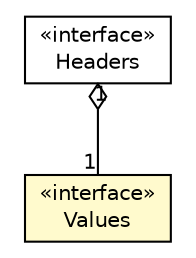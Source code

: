 #!/usr/local/bin/dot
#
# Class diagram 
# Generated by UMLGraph version R5_6-24-gf6e263 (http://www.umlgraph.org/)
#

digraph G {
	edge [fontname="Helvetica",fontsize=10,labelfontname="Helvetica",labelfontsize=10];
	node [fontname="Helvetica",fontsize=10,shape=plaintext];
	nodesep=0.25;
	ranksep=0.5;
	// io.werval.api.http.Headers
	c19858 [label=<<table title="io.werval.api.http.Headers" border="0" cellborder="1" cellspacing="0" cellpadding="2" port="p" href="./Headers.html">
		<tr><td><table border="0" cellspacing="0" cellpadding="1">
<tr><td align="center" balign="center"> &#171;interface&#187; </td></tr>
<tr><td align="center" balign="center"> Headers </td></tr>
		</table></td></tr>
		</table>>, URL="./Headers.html", fontname="Helvetica", fontcolor="black", fontsize=10.0];
	// io.werval.api.http.Headers.Values
	c19860 [label=<<table title="io.werval.api.http.Headers.Values" border="0" cellborder="1" cellspacing="0" cellpadding="2" port="p" bgcolor="lemonChiffon" href="./Headers.Values.html">
		<tr><td><table border="0" cellspacing="0" cellpadding="1">
<tr><td align="center" balign="center"> &#171;interface&#187; </td></tr>
<tr><td align="center" balign="center"> Values </td></tr>
		</table></td></tr>
		</table>>, URL="./Headers.Values.html", fontname="Helvetica", fontcolor="black", fontsize=10.0];
	// io.werval.api.http.Headers HAS io.werval.api.http.Headers.Values
	c19858:p -> c19860:p [taillabel="1", label="", headlabel="1", fontname="Helvetica", fontcolor="black", fontsize=10.0, color="black", arrowhead=none, arrowtail=ediamond, dir=both];
}

